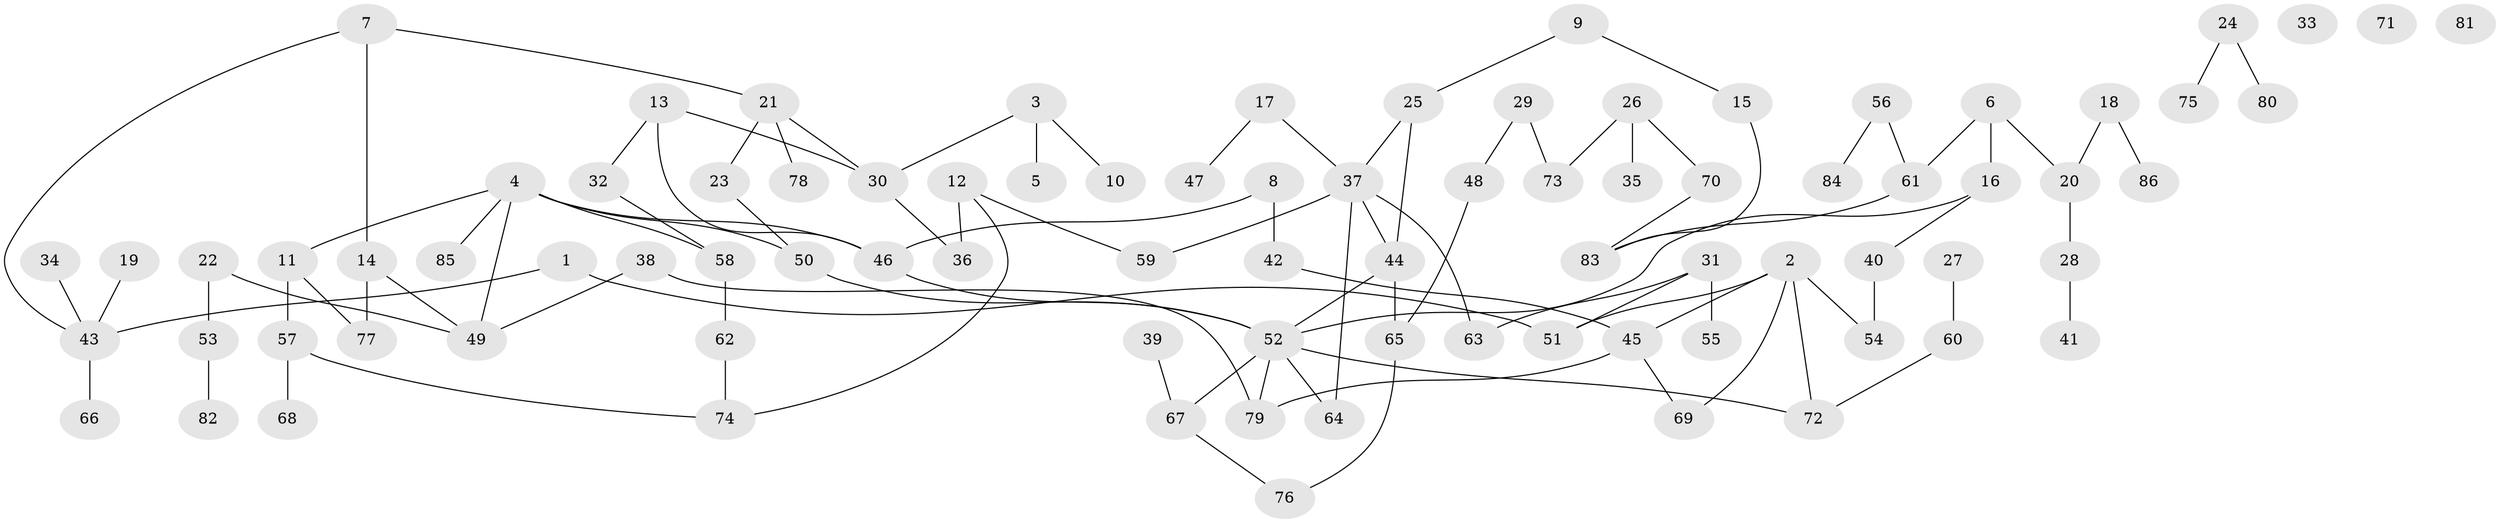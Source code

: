// coarse degree distribution, {2: 0.20930232558139536, 6: 0.023255813953488372, 3: 0.2558139534883721, 5: 0.11627906976744186, 1: 0.23255813953488372, 4: 0.023255813953488372, 7: 0.023255813953488372, 0: 0.09302325581395349, 9: 0.023255813953488372}
// Generated by graph-tools (version 1.1) at 2025/16/03/04/25 18:16:24]
// undirected, 86 vertices, 101 edges
graph export_dot {
graph [start="1"]
  node [color=gray90,style=filled];
  1;
  2;
  3;
  4;
  5;
  6;
  7;
  8;
  9;
  10;
  11;
  12;
  13;
  14;
  15;
  16;
  17;
  18;
  19;
  20;
  21;
  22;
  23;
  24;
  25;
  26;
  27;
  28;
  29;
  30;
  31;
  32;
  33;
  34;
  35;
  36;
  37;
  38;
  39;
  40;
  41;
  42;
  43;
  44;
  45;
  46;
  47;
  48;
  49;
  50;
  51;
  52;
  53;
  54;
  55;
  56;
  57;
  58;
  59;
  60;
  61;
  62;
  63;
  64;
  65;
  66;
  67;
  68;
  69;
  70;
  71;
  72;
  73;
  74;
  75;
  76;
  77;
  78;
  79;
  80;
  81;
  82;
  83;
  84;
  85;
  86;
  1 -- 43;
  1 -- 51;
  2 -- 45;
  2 -- 51;
  2 -- 54;
  2 -- 69;
  2 -- 72;
  3 -- 5;
  3 -- 10;
  3 -- 30;
  4 -- 11;
  4 -- 46;
  4 -- 49;
  4 -- 50;
  4 -- 58;
  4 -- 85;
  6 -- 16;
  6 -- 20;
  6 -- 61;
  7 -- 14;
  7 -- 21;
  7 -- 43;
  8 -- 42;
  8 -- 46;
  9 -- 15;
  9 -- 25;
  11 -- 57;
  11 -- 77;
  12 -- 36;
  12 -- 59;
  12 -- 74;
  13 -- 30;
  13 -- 32;
  13 -- 46;
  14 -- 49;
  14 -- 77;
  15 -- 83;
  16 -- 40;
  16 -- 52;
  17 -- 37;
  17 -- 47;
  18 -- 20;
  18 -- 86;
  19 -- 43;
  20 -- 28;
  21 -- 23;
  21 -- 30;
  21 -- 78;
  22 -- 49;
  22 -- 53;
  23 -- 50;
  24 -- 75;
  24 -- 80;
  25 -- 37;
  25 -- 44;
  26 -- 35;
  26 -- 70;
  26 -- 73;
  27 -- 60;
  28 -- 41;
  29 -- 48;
  29 -- 73;
  30 -- 36;
  31 -- 51;
  31 -- 55;
  31 -- 63;
  32 -- 58;
  34 -- 43;
  37 -- 44;
  37 -- 59;
  37 -- 63;
  37 -- 64;
  38 -- 49;
  38 -- 79;
  39 -- 67;
  40 -- 54;
  42 -- 45;
  43 -- 66;
  44 -- 52;
  44 -- 65;
  45 -- 69;
  45 -- 79;
  46 -- 52;
  48 -- 65;
  50 -- 52;
  52 -- 64;
  52 -- 67;
  52 -- 72;
  52 -- 79;
  53 -- 82;
  56 -- 61;
  56 -- 84;
  57 -- 68;
  57 -- 74;
  58 -- 62;
  60 -- 72;
  61 -- 83;
  62 -- 74;
  65 -- 76;
  67 -- 76;
  70 -- 83;
}
